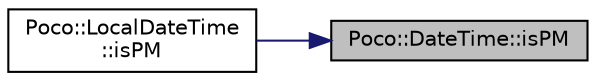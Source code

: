 digraph "Poco::DateTime::isPM"
{
 // LATEX_PDF_SIZE
  edge [fontname="Helvetica",fontsize="10",labelfontname="Helvetica",labelfontsize="10"];
  node [fontname="Helvetica",fontsize="10",shape=record];
  rankdir="RL";
  Node1 [label="Poco::DateTime::isPM",height=0.2,width=0.4,color="black", fillcolor="grey75", style="filled", fontcolor="black",tooltip="Returns true if hour < 12;."];
  Node1 -> Node2 [dir="back",color="midnightblue",fontsize="10",style="solid"];
  Node2 [label="Poco::LocalDateTime\l::isPM",height=0.2,width=0.4,color="black", fillcolor="white", style="filled",URL="$classPoco_1_1LocalDateTime.html#a1272cfc7e33a4c3d1ef60dcd7bbe53c9",tooltip="Returns true if hour < 12;."];
}

